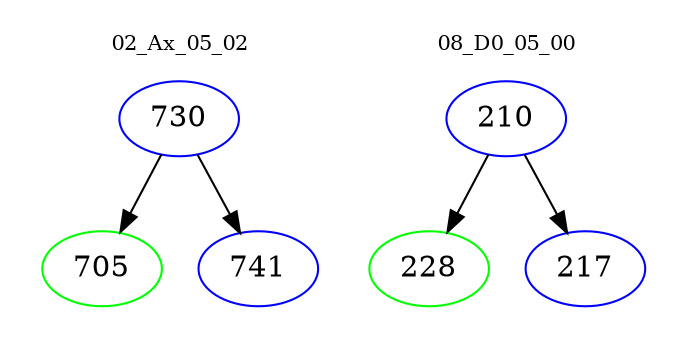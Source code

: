digraph{
subgraph cluster_0 {
color = white
label = "02_Ax_05_02";
fontsize=10;
T0_730 [label="730", color="blue"]
T0_730 -> T0_705 [color="black"]
T0_705 [label="705", color="green"]
T0_730 -> T0_741 [color="black"]
T0_741 [label="741", color="blue"]
}
subgraph cluster_1 {
color = white
label = "08_D0_05_00";
fontsize=10;
T1_210 [label="210", color="blue"]
T1_210 -> T1_228 [color="black"]
T1_228 [label="228", color="green"]
T1_210 -> T1_217 [color="black"]
T1_217 [label="217", color="blue"]
}
}
